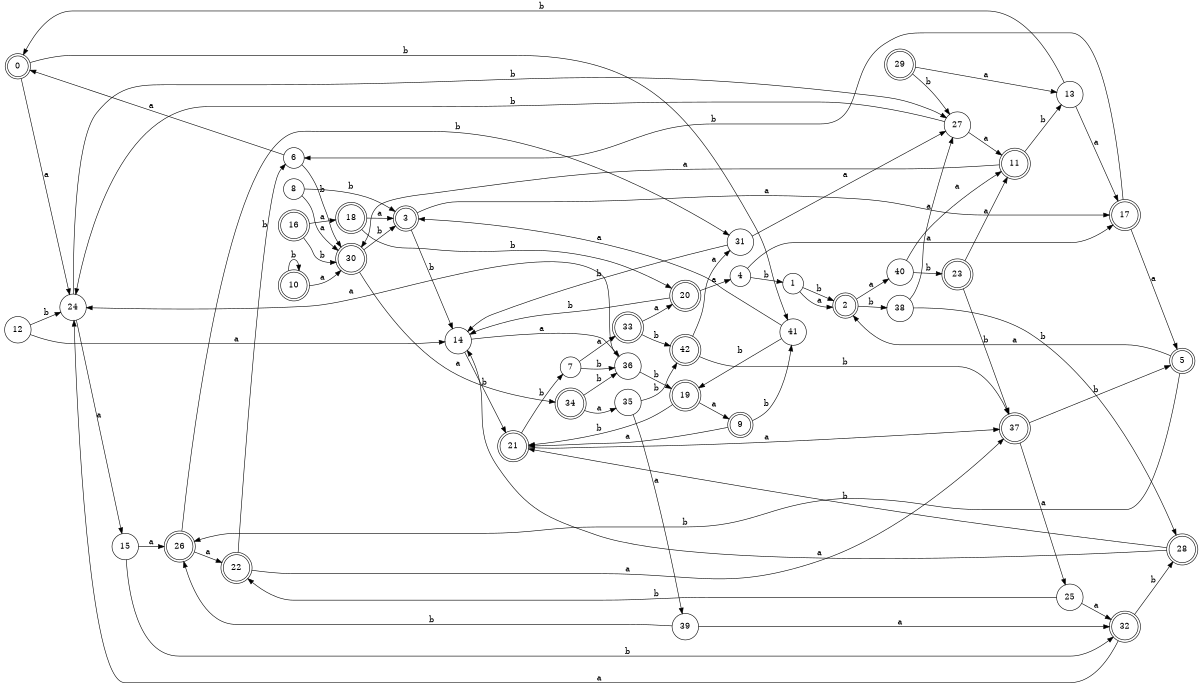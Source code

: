 digraph n35_9 {
__start0 [label="" shape="none"];

rankdir=LR;
size="8,5";

s0 [style="rounded,filled", color="black", fillcolor="white" shape="doublecircle", label="0"];
s1 [style="filled", color="black", fillcolor="white" shape="circle", label="1"];
s2 [style="rounded,filled", color="black", fillcolor="white" shape="doublecircle", label="2"];
s3 [style="rounded,filled", color="black", fillcolor="white" shape="doublecircle", label="3"];
s4 [style="filled", color="black", fillcolor="white" shape="circle", label="4"];
s5 [style="rounded,filled", color="black", fillcolor="white" shape="doublecircle", label="5"];
s6 [style="filled", color="black", fillcolor="white" shape="circle", label="6"];
s7 [style="filled", color="black", fillcolor="white" shape="circle", label="7"];
s8 [style="filled", color="black", fillcolor="white" shape="circle", label="8"];
s9 [style="rounded,filled", color="black", fillcolor="white" shape="doublecircle", label="9"];
s10 [style="rounded,filled", color="black", fillcolor="white" shape="doublecircle", label="10"];
s11 [style="rounded,filled", color="black", fillcolor="white" shape="doublecircle", label="11"];
s12 [style="filled", color="black", fillcolor="white" shape="circle", label="12"];
s13 [style="filled", color="black", fillcolor="white" shape="circle", label="13"];
s14 [style="filled", color="black", fillcolor="white" shape="circle", label="14"];
s15 [style="filled", color="black", fillcolor="white" shape="circle", label="15"];
s16 [style="rounded,filled", color="black", fillcolor="white" shape="doublecircle", label="16"];
s17 [style="rounded,filled", color="black", fillcolor="white" shape="doublecircle", label="17"];
s18 [style="rounded,filled", color="black", fillcolor="white" shape="doublecircle", label="18"];
s19 [style="rounded,filled", color="black", fillcolor="white" shape="doublecircle", label="19"];
s20 [style="rounded,filled", color="black", fillcolor="white" shape="doublecircle", label="20"];
s21 [style="rounded,filled", color="black", fillcolor="white" shape="doublecircle", label="21"];
s22 [style="rounded,filled", color="black", fillcolor="white" shape="doublecircle", label="22"];
s23 [style="rounded,filled", color="black", fillcolor="white" shape="doublecircle", label="23"];
s24 [style="filled", color="black", fillcolor="white" shape="circle", label="24"];
s25 [style="filled", color="black", fillcolor="white" shape="circle", label="25"];
s26 [style="rounded,filled", color="black", fillcolor="white" shape="doublecircle", label="26"];
s27 [style="filled", color="black", fillcolor="white" shape="circle", label="27"];
s28 [style="rounded,filled", color="black", fillcolor="white" shape="doublecircle", label="28"];
s29 [style="rounded,filled", color="black", fillcolor="white" shape="doublecircle", label="29"];
s30 [style="rounded,filled", color="black", fillcolor="white" shape="doublecircle", label="30"];
s31 [style="filled", color="black", fillcolor="white" shape="circle", label="31"];
s32 [style="rounded,filled", color="black", fillcolor="white" shape="doublecircle", label="32"];
s33 [style="rounded,filled", color="black", fillcolor="white" shape="doublecircle", label="33"];
s34 [style="rounded,filled", color="black", fillcolor="white" shape="doublecircle", label="34"];
s35 [style="filled", color="black", fillcolor="white" shape="circle", label="35"];
s36 [style="filled", color="black", fillcolor="white" shape="circle", label="36"];
s37 [style="rounded,filled", color="black", fillcolor="white" shape="doublecircle", label="37"];
s38 [style="filled", color="black", fillcolor="white" shape="circle", label="38"];
s39 [style="filled", color="black", fillcolor="white" shape="circle", label="39"];
s40 [style="filled", color="black", fillcolor="white" shape="circle", label="40"];
s41 [style="filled", color="black", fillcolor="white" shape="circle", label="41"];
s42 [style="rounded,filled", color="black", fillcolor="white" shape="doublecircle", label="42"];
s0 -> s24 [label="a"];
s0 -> s41 [label="b"];
s1 -> s2 [label="a"];
s1 -> s2 [label="b"];
s2 -> s40 [label="a"];
s2 -> s38 [label="b"];
s3 -> s17 [label="a"];
s3 -> s14 [label="b"];
s4 -> s17 [label="a"];
s4 -> s1 [label="b"];
s5 -> s2 [label="a"];
s5 -> s26 [label="b"];
s6 -> s0 [label="a"];
s6 -> s30 [label="b"];
s7 -> s33 [label="a"];
s7 -> s36 [label="b"];
s8 -> s30 [label="a"];
s8 -> s3 [label="b"];
s9 -> s21 [label="a"];
s9 -> s41 [label="b"];
s10 -> s30 [label="a"];
s10 -> s10 [label="b"];
s11 -> s30 [label="a"];
s11 -> s13 [label="b"];
s12 -> s14 [label="a"];
s12 -> s24 [label="b"];
s13 -> s17 [label="a"];
s13 -> s0 [label="b"];
s14 -> s36 [label="a"];
s14 -> s21 [label="b"];
s15 -> s26 [label="a"];
s15 -> s32 [label="b"];
s16 -> s18 [label="a"];
s16 -> s30 [label="b"];
s17 -> s5 [label="a"];
s17 -> s6 [label="b"];
s18 -> s3 [label="a"];
s18 -> s20 [label="b"];
s19 -> s9 [label="a"];
s19 -> s21 [label="b"];
s20 -> s4 [label="a"];
s20 -> s14 [label="b"];
s21 -> s37 [label="a"];
s21 -> s7 [label="b"];
s22 -> s37 [label="a"];
s22 -> s6 [label="b"];
s23 -> s11 [label="a"];
s23 -> s37 [label="b"];
s24 -> s15 [label="a"];
s24 -> s27 [label="b"];
s25 -> s32 [label="a"];
s25 -> s22 [label="b"];
s26 -> s22 [label="a"];
s26 -> s31 [label="b"];
s27 -> s11 [label="a"];
s27 -> s24 [label="b"];
s28 -> s14 [label="a"];
s28 -> s21 [label="b"];
s29 -> s13 [label="a"];
s29 -> s27 [label="b"];
s30 -> s34 [label="a"];
s30 -> s3 [label="b"];
s31 -> s27 [label="a"];
s31 -> s14 [label="b"];
s32 -> s24 [label="a"];
s32 -> s28 [label="b"];
s33 -> s20 [label="a"];
s33 -> s42 [label="b"];
s34 -> s35 [label="a"];
s34 -> s36 [label="b"];
s35 -> s39 [label="a"];
s35 -> s42 [label="b"];
s36 -> s24 [label="a"];
s36 -> s19 [label="b"];
s37 -> s25 [label="a"];
s37 -> s5 [label="b"];
s38 -> s27 [label="a"];
s38 -> s28 [label="b"];
s39 -> s32 [label="a"];
s39 -> s26 [label="b"];
s40 -> s11 [label="a"];
s40 -> s23 [label="b"];
s41 -> s3 [label="a"];
s41 -> s19 [label="b"];
s42 -> s31 [label="a"];
s42 -> s37 [label="b"];

}